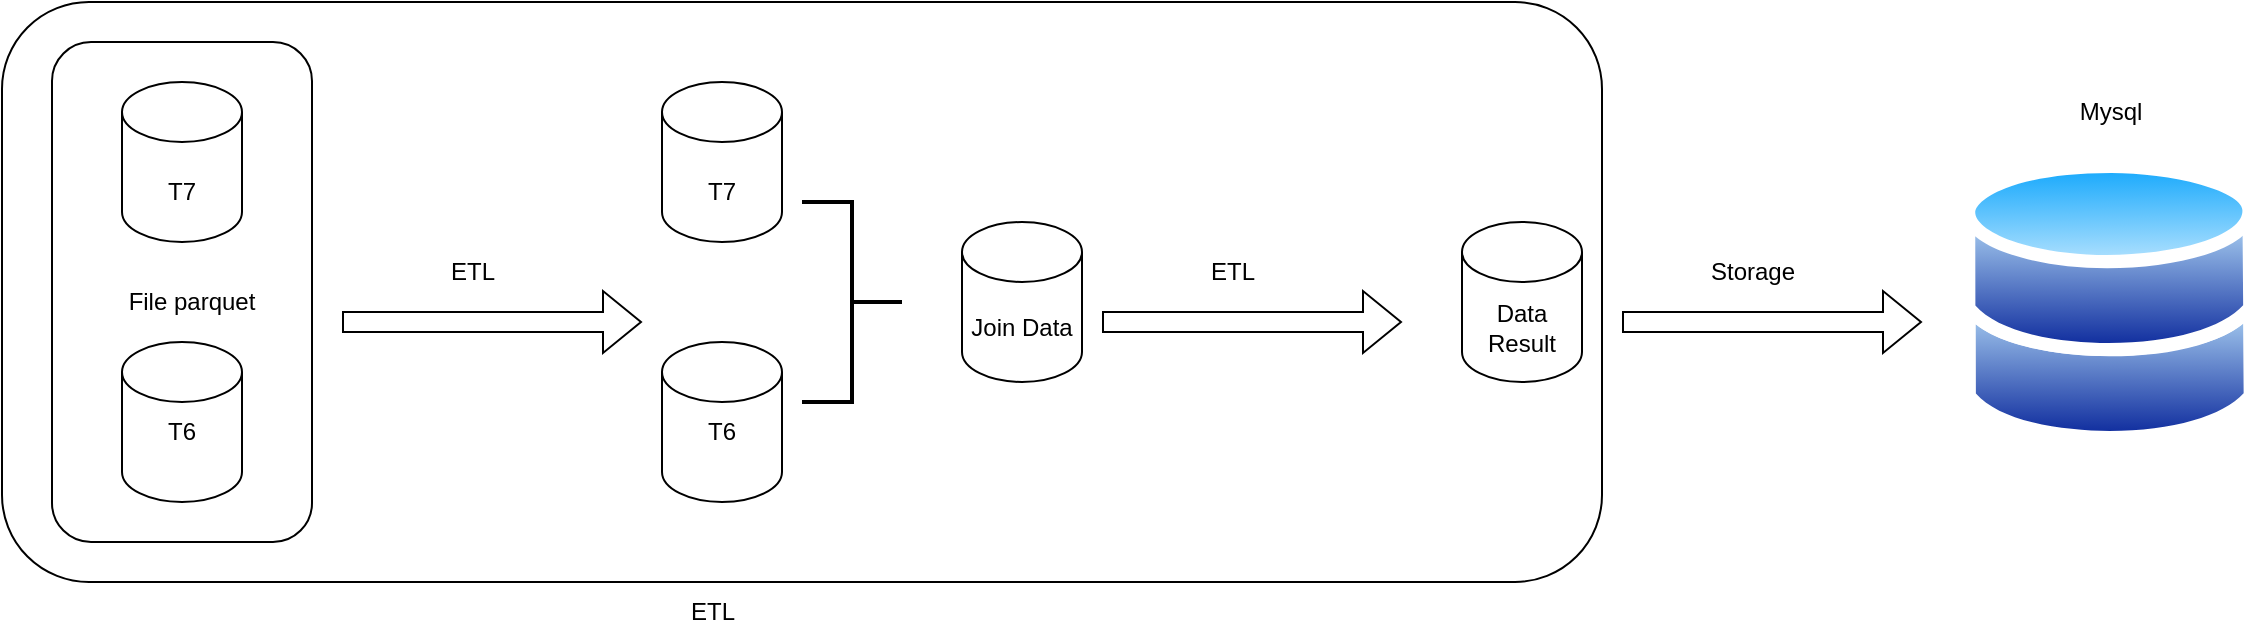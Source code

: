 <mxfile version="24.0.4" type="device">
  <diagram name="Trang-1" id="Cs7yebMBvgUVHk8smaEE">
    <mxGraphModel dx="1036" dy="640" grid="1" gridSize="10" guides="1" tooltips="1" connect="1" arrows="1" fold="1" page="1" pageScale="1" pageWidth="3300" pageHeight="4681" math="0" shadow="0">
      <root>
        <mxCell id="0" />
        <mxCell id="1" parent="0" />
        <mxCell id="hlbD9dBjY0pBBWdLq2yh-1" value="" style="shape=cylinder3;whiteSpace=wrap;html=1;boundedLbl=1;backgroundOutline=1;size=15;" vertex="1" parent="1">
          <mxGeometry x="330" y="160" width="60" height="80" as="geometry" />
        </mxCell>
        <mxCell id="hlbD9dBjY0pBBWdLq2yh-3" value="" style="shape=cylinder3;whiteSpace=wrap;html=1;boundedLbl=1;backgroundOutline=1;size=15;" vertex="1" parent="1">
          <mxGeometry x="330" y="290" width="60" height="80" as="geometry" />
        </mxCell>
        <mxCell id="hlbD9dBjY0pBBWdLq2yh-4" value="T6" style="text;html=1;align=center;verticalAlign=middle;whiteSpace=wrap;rounded=0;" vertex="1" parent="1">
          <mxGeometry x="330" y="320" width="60" height="30" as="geometry" />
        </mxCell>
        <mxCell id="hlbD9dBjY0pBBWdLq2yh-5" value="T7" style="text;html=1;align=center;verticalAlign=middle;whiteSpace=wrap;rounded=0;" vertex="1" parent="1">
          <mxGeometry x="330" y="200" width="60" height="30" as="geometry" />
        </mxCell>
        <mxCell id="hlbD9dBjY0pBBWdLq2yh-6" value="" style="shape=flexArrow;endArrow=classic;html=1;rounded=0;" edge="1" parent="1">
          <mxGeometry width="50" height="50" relative="1" as="geometry">
            <mxPoint x="440" y="280" as="sourcePoint" />
            <mxPoint x="590" y="280" as="targetPoint" />
          </mxGeometry>
        </mxCell>
        <mxCell id="hlbD9dBjY0pBBWdLq2yh-8" value="" style="shape=cylinder3;whiteSpace=wrap;html=1;boundedLbl=1;backgroundOutline=1;size=15;" vertex="1" parent="1">
          <mxGeometry x="600" y="160" width="60" height="80" as="geometry" />
        </mxCell>
        <mxCell id="hlbD9dBjY0pBBWdLq2yh-9" value="" style="shape=cylinder3;whiteSpace=wrap;html=1;boundedLbl=1;backgroundOutline=1;size=15;" vertex="1" parent="1">
          <mxGeometry x="600" y="290" width="60" height="80" as="geometry" />
        </mxCell>
        <mxCell id="hlbD9dBjY0pBBWdLq2yh-10" value="T6" style="text;html=1;align=center;verticalAlign=middle;whiteSpace=wrap;rounded=0;" vertex="1" parent="1">
          <mxGeometry x="600" y="320" width="60" height="30" as="geometry" />
        </mxCell>
        <mxCell id="hlbD9dBjY0pBBWdLq2yh-11" value="T7" style="text;html=1;align=center;verticalAlign=middle;whiteSpace=wrap;rounded=0;" vertex="1" parent="1">
          <mxGeometry x="600" y="200" width="60" height="30" as="geometry" />
        </mxCell>
        <mxCell id="hlbD9dBjY0pBBWdLq2yh-12" value="ETL" style="text;html=1;align=center;verticalAlign=middle;resizable=0;points=[];autosize=1;strokeColor=none;fillColor=none;" vertex="1" parent="1">
          <mxGeometry x="480" y="240" width="50" height="30" as="geometry" />
        </mxCell>
        <mxCell id="hlbD9dBjY0pBBWdLq2yh-14" value="" style="strokeWidth=2;html=1;shape=mxgraph.flowchart.annotation_2;align=left;labelPosition=right;pointerEvents=1;rotation=-180;" vertex="1" parent="1">
          <mxGeometry x="670" y="220" width="50" height="100" as="geometry" />
        </mxCell>
        <mxCell id="hlbD9dBjY0pBBWdLq2yh-15" value="Join Data" style="shape=cylinder3;whiteSpace=wrap;html=1;boundedLbl=1;backgroundOutline=1;size=15;" vertex="1" parent="1">
          <mxGeometry x="750" y="230" width="60" height="80" as="geometry" />
        </mxCell>
        <mxCell id="hlbD9dBjY0pBBWdLq2yh-16" value="" style="shape=flexArrow;endArrow=classic;html=1;rounded=0;" edge="1" parent="1">
          <mxGeometry width="50" height="50" relative="1" as="geometry">
            <mxPoint x="820" y="280" as="sourcePoint" />
            <mxPoint x="970" y="280" as="targetPoint" />
          </mxGeometry>
        </mxCell>
        <mxCell id="hlbD9dBjY0pBBWdLq2yh-17" value="ETL" style="text;html=1;align=center;verticalAlign=middle;resizable=0;points=[];autosize=1;strokeColor=none;fillColor=none;" vertex="1" parent="1">
          <mxGeometry x="860" y="240" width="50" height="30" as="geometry" />
        </mxCell>
        <mxCell id="hlbD9dBjY0pBBWdLq2yh-18" value="Data Result" style="shape=cylinder3;whiteSpace=wrap;html=1;boundedLbl=1;backgroundOutline=1;size=15;" vertex="1" parent="1">
          <mxGeometry x="1000" y="230" width="60" height="80" as="geometry" />
        </mxCell>
        <mxCell id="hlbD9dBjY0pBBWdLq2yh-19" value="" style="image;aspect=fixed;perimeter=ellipsePerimeter;html=1;align=center;shadow=0;dashed=0;spacingTop=3;image=img/lib/active_directory/databases.svg;" vertex="1" parent="1">
          <mxGeometry x="1250" y="197.75" width="147.45" height="144.5" as="geometry" />
        </mxCell>
        <mxCell id="hlbD9dBjY0pBBWdLq2yh-20" value="" style="shape=flexArrow;endArrow=classic;html=1;rounded=0;" edge="1" parent="1">
          <mxGeometry width="50" height="50" relative="1" as="geometry">
            <mxPoint x="1080" y="280" as="sourcePoint" />
            <mxPoint x="1230" y="280" as="targetPoint" />
          </mxGeometry>
        </mxCell>
        <mxCell id="hlbD9dBjY0pBBWdLq2yh-21" value="Mysql" style="text;html=1;align=center;verticalAlign=middle;resizable=0;points=[];autosize=1;strokeColor=none;fillColor=none;" vertex="1" parent="1">
          <mxGeometry x="1298.72" y="160" width="50" height="30" as="geometry" />
        </mxCell>
        <mxCell id="hlbD9dBjY0pBBWdLq2yh-22" value="Storage" style="text;html=1;align=center;verticalAlign=middle;resizable=0;points=[];autosize=1;strokeColor=none;fillColor=none;" vertex="1" parent="1">
          <mxGeometry x="1110" y="240" width="70" height="30" as="geometry" />
        </mxCell>
        <mxCell id="hlbD9dBjY0pBBWdLq2yh-27" value="" style="rounded=1;whiteSpace=wrap;html=1;fillColor=none;" vertex="1" parent="1">
          <mxGeometry x="270" y="120" width="800" height="290" as="geometry" />
        </mxCell>
        <mxCell id="hlbD9dBjY0pBBWdLq2yh-28" value="ETL" style="text;html=1;align=center;verticalAlign=middle;resizable=0;points=[];autosize=1;strokeColor=none;fillColor=none;" vertex="1" parent="1">
          <mxGeometry x="600" y="410" width="50" height="30" as="geometry" />
        </mxCell>
        <mxCell id="hlbD9dBjY0pBBWdLq2yh-29" value="" style="rounded=1;whiteSpace=wrap;html=1;fillColor=none;" vertex="1" parent="1">
          <mxGeometry x="295" y="140" width="130" height="250" as="geometry" />
        </mxCell>
        <mxCell id="hlbD9dBjY0pBBWdLq2yh-30" value="File parquet" style="text;html=1;align=center;verticalAlign=middle;whiteSpace=wrap;rounded=0;" vertex="1" parent="1">
          <mxGeometry x="320" y="255" width="90" height="30" as="geometry" />
        </mxCell>
      </root>
    </mxGraphModel>
  </diagram>
</mxfile>
